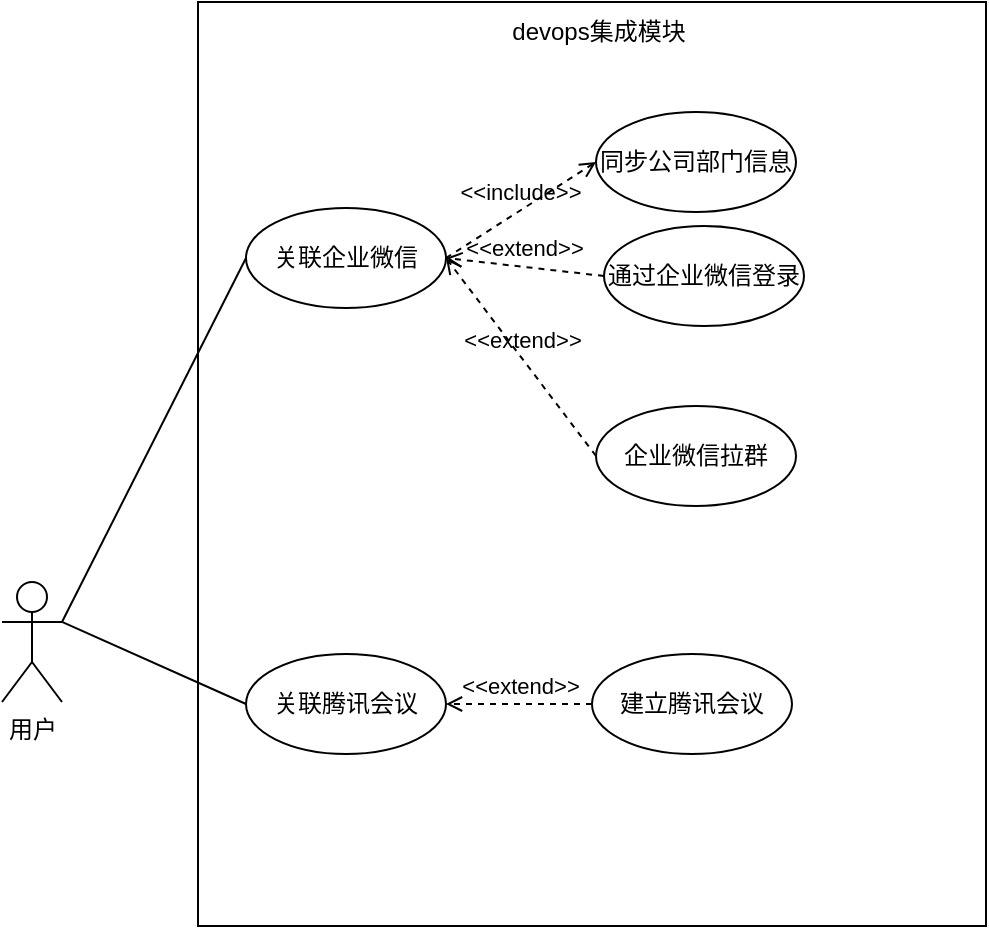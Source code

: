 <mxfile version="26.1.1">
  <diagram name="第 1 页" id="Ta36O1h0ZpPf87er8gXT">
    <mxGraphModel dx="1242" dy="785" grid="0" gridSize="10" guides="1" tooltips="1" connect="1" arrows="1" fold="1" page="0" pageScale="1" pageWidth="827" pageHeight="1169" math="0" shadow="0">
      <root>
        <mxCell id="0" />
        <mxCell id="1" parent="0" />
        <mxCell id="isFGyiBK4rGAAYViwIA2-1" value="用户" style="shape=umlActor;verticalLabelPosition=bottom;verticalAlign=top;html=1;" vertex="1" parent="1">
          <mxGeometry x="115" y="355" width="30" height="60" as="geometry" />
        </mxCell>
        <mxCell id="isFGyiBK4rGAAYViwIA2-2" value="" style="rounded=0;whiteSpace=wrap;html=1;" vertex="1" parent="1">
          <mxGeometry x="213" y="65" width="394" height="462" as="geometry" />
        </mxCell>
        <mxCell id="isFGyiBK4rGAAYViwIA2-3" value="devops集成模块" style="text;html=1;align=center;verticalAlign=middle;whiteSpace=wrap;rounded=0;" vertex="1" parent="1">
          <mxGeometry x="364" y="65" width="99" height="30" as="geometry" />
        </mxCell>
        <mxCell id="isFGyiBK4rGAAYViwIA2-4" value="同步公司部门信息" style="ellipse;whiteSpace=wrap;html=1;" vertex="1" parent="1">
          <mxGeometry x="412" y="120" width="100" height="50" as="geometry" />
        </mxCell>
        <mxCell id="isFGyiBK4rGAAYViwIA2-5" value="关联企业微信" style="ellipse;whiteSpace=wrap;html=1;" vertex="1" parent="1">
          <mxGeometry x="237" y="168" width="100" height="50" as="geometry" />
        </mxCell>
        <mxCell id="isFGyiBK4rGAAYViwIA2-6" value="关联腾讯会议" style="ellipse;whiteSpace=wrap;html=1;" vertex="1" parent="1">
          <mxGeometry x="237" y="391" width="100" height="50" as="geometry" />
        </mxCell>
        <mxCell id="isFGyiBK4rGAAYViwIA2-7" value="" style="endArrow=none;html=1;rounded=0;exitX=1;exitY=0.333;exitDx=0;exitDy=0;exitPerimeter=0;entryX=0;entryY=0.5;entryDx=0;entryDy=0;" edge="1" parent="1" source="isFGyiBK4rGAAYViwIA2-1" target="isFGyiBK4rGAAYViwIA2-5">
          <mxGeometry width="50" height="50" relative="1" as="geometry">
            <mxPoint x="142" y="385" as="sourcePoint" />
            <mxPoint x="224" y="370" as="targetPoint" />
          </mxGeometry>
        </mxCell>
        <mxCell id="isFGyiBK4rGAAYViwIA2-9" value="" style="endArrow=none;html=1;rounded=0;exitX=1;exitY=0.333;exitDx=0;exitDy=0;exitPerimeter=0;entryX=0;entryY=0.5;entryDx=0;entryDy=0;" edge="1" parent="1" source="isFGyiBK4rGAAYViwIA2-1" target="isFGyiBK4rGAAYViwIA2-6">
          <mxGeometry width="50" height="50" relative="1" as="geometry">
            <mxPoint x="142" y="385" as="sourcePoint" />
            <mxPoint x="252" y="289" as="targetPoint" />
          </mxGeometry>
        </mxCell>
        <mxCell id="isFGyiBK4rGAAYViwIA2-14" value="通过企业微信登录" style="ellipse;whiteSpace=wrap;html=1;" vertex="1" parent="1">
          <mxGeometry x="416" y="177" width="100" height="50" as="geometry" />
        </mxCell>
        <mxCell id="isFGyiBK4rGAAYViwIA2-15" value="企业微信拉群" style="ellipse;whiteSpace=wrap;html=1;" vertex="1" parent="1">
          <mxGeometry x="412" y="267" width="100" height="50" as="geometry" />
        </mxCell>
        <mxCell id="isFGyiBK4rGAAYViwIA2-17" value="建立腾讯会议" style="ellipse;whiteSpace=wrap;html=1;" vertex="1" parent="1">
          <mxGeometry x="410" y="391" width="100" height="50" as="geometry" />
        </mxCell>
        <mxCell id="isFGyiBK4rGAAYViwIA2-18" value="&amp;lt;&amp;lt;include&amp;gt;&amp;gt;" style="html=1;verticalAlign=bottom;labelBackgroundColor=none;endArrow=open;endFill=0;dashed=1;rounded=0;exitX=1;exitY=0.5;exitDx=0;exitDy=0;entryX=0;entryY=0.5;entryDx=0;entryDy=0;" edge="1" parent="1" source="isFGyiBK4rGAAYViwIA2-5" target="isFGyiBK4rGAAYViwIA2-4">
          <mxGeometry width="160" relative="1" as="geometry">
            <mxPoint x="313" y="366" as="sourcePoint" />
            <mxPoint x="473" y="366" as="targetPoint" />
          </mxGeometry>
        </mxCell>
        <mxCell id="isFGyiBK4rGAAYViwIA2-23" value="&amp;lt;&amp;lt;extend&amp;gt;&amp;gt;" style="html=1;verticalAlign=bottom;labelBackgroundColor=none;endArrow=open;endFill=0;dashed=1;rounded=0;exitX=0;exitY=0.5;exitDx=0;exitDy=0;entryX=1;entryY=0.5;entryDx=0;entryDy=0;" edge="1" parent="1" source="isFGyiBK4rGAAYViwIA2-14" target="isFGyiBK4rGAAYViwIA2-5">
          <mxGeometry width="160" relative="1" as="geometry">
            <mxPoint x="426" y="220" as="sourcePoint" />
            <mxPoint x="352" y="153" as="targetPoint" />
          </mxGeometry>
        </mxCell>
        <mxCell id="isFGyiBK4rGAAYViwIA2-24" value="&amp;lt;&amp;lt;extend&amp;gt;&amp;gt;" style="html=1;verticalAlign=bottom;labelBackgroundColor=none;endArrow=open;endFill=0;dashed=1;rounded=0;entryX=1;entryY=0.5;entryDx=0;entryDy=0;exitX=0;exitY=0.5;exitDx=0;exitDy=0;" edge="1" parent="1" source="isFGyiBK4rGAAYViwIA2-15" target="isFGyiBK4rGAAYViwIA2-5">
          <mxGeometry width="160" relative="1" as="geometry">
            <mxPoint x="426" y="360" as="sourcePoint" />
            <mxPoint x="352" y="312" as="targetPoint" />
          </mxGeometry>
        </mxCell>
        <mxCell id="isFGyiBK4rGAAYViwIA2-25" value="&amp;lt;&amp;lt;extend&amp;gt;&amp;gt;" style="html=1;verticalAlign=bottom;labelBackgroundColor=none;endArrow=open;endFill=0;dashed=1;rounded=0;entryX=1;entryY=0.5;entryDx=0;entryDy=0;exitX=0;exitY=0.5;exitDx=0;exitDy=0;" edge="1" parent="1" source="isFGyiBK4rGAAYViwIA2-17" target="isFGyiBK4rGAAYViwIA2-6">
          <mxGeometry width="160" relative="1" as="geometry">
            <mxPoint x="426" y="441" as="sourcePoint" />
            <mxPoint x="352" y="312" as="targetPoint" />
          </mxGeometry>
        </mxCell>
      </root>
    </mxGraphModel>
  </diagram>
</mxfile>
